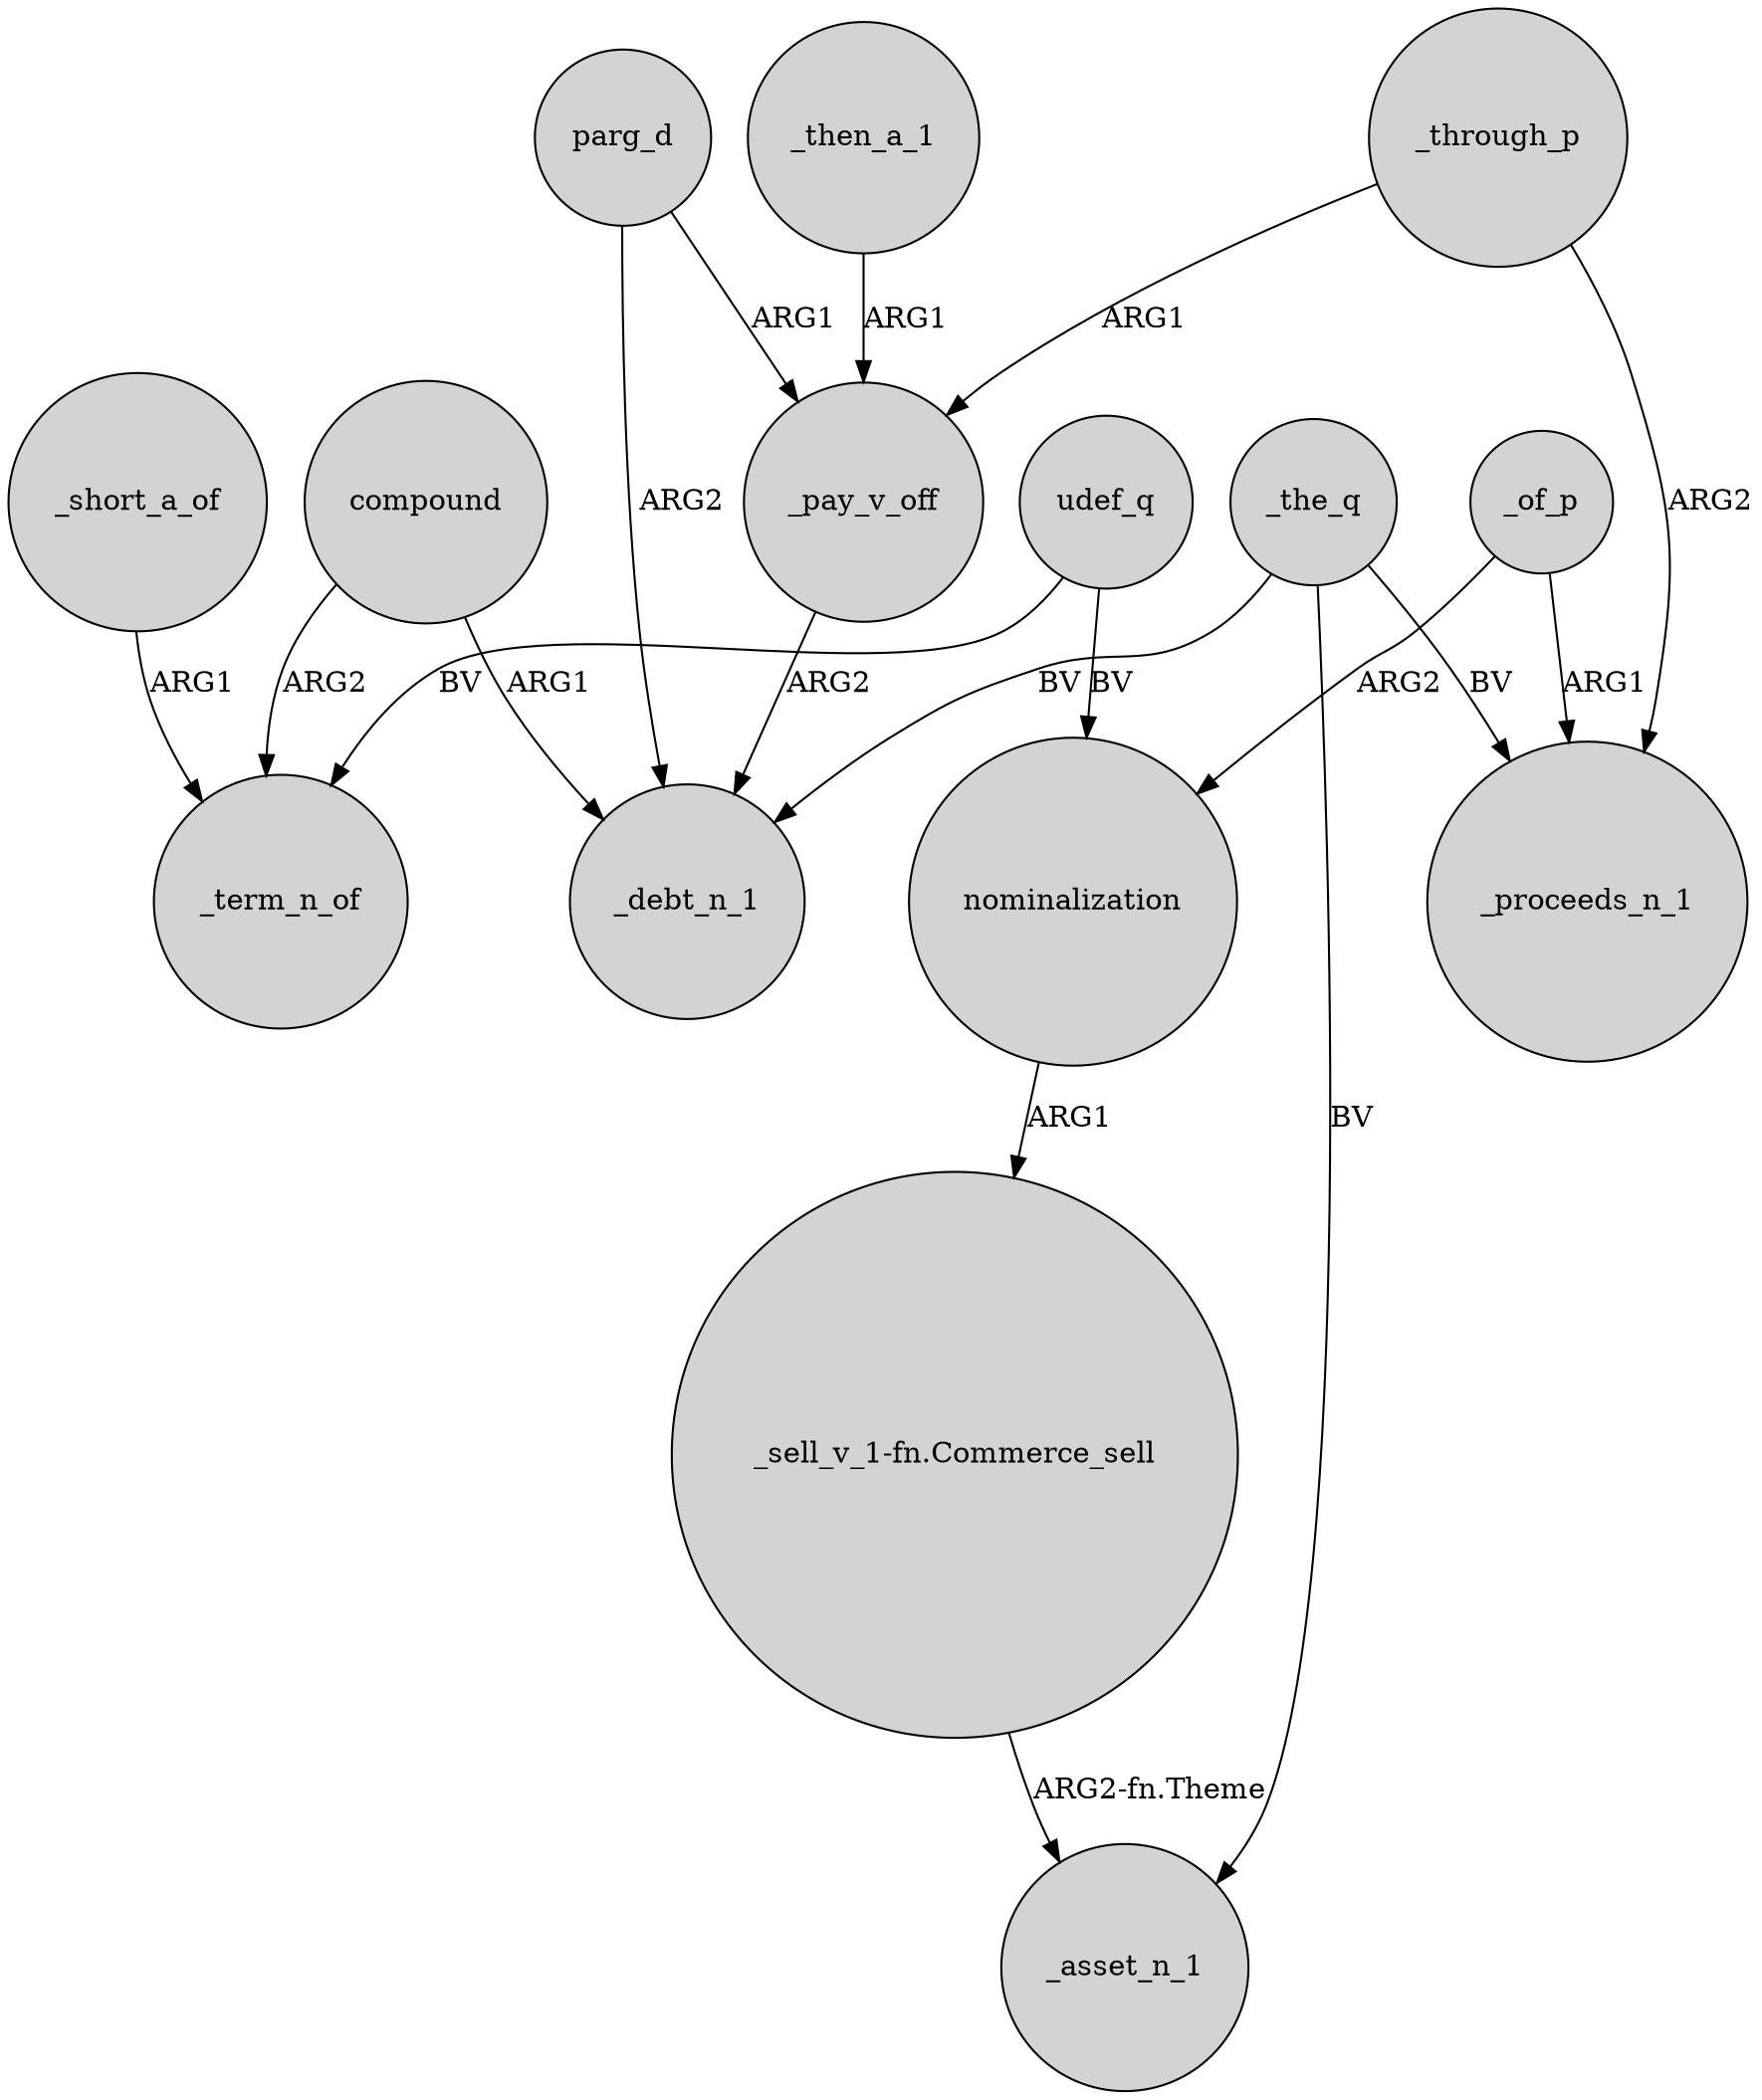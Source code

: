 digraph {
	node [shape=circle style=filled]
	_short_a_of -> _term_n_of [label=ARG1]
	_pay_v_off -> _debt_n_1 [label=ARG2]
	nominalization -> "_sell_v_1-fn.Commerce_sell" [label=ARG1]
	parg_d -> _pay_v_off [label=ARG1]
	parg_d -> _debt_n_1 [label=ARG2]
	compound -> _debt_n_1 [label=ARG1]
	_the_q -> _proceeds_n_1 [label=BV]
	_of_p -> nominalization [label=ARG2]
	_the_q -> _asset_n_1 [label=BV]
	compound -> _term_n_of [label=ARG2]
	udef_q -> _term_n_of [label=BV]
	_through_p -> _pay_v_off [label=ARG1]
	_through_p -> _proceeds_n_1 [label=ARG2]
	_the_q -> _debt_n_1 [label=BV]
	udef_q -> nominalization [label=BV]
	"_sell_v_1-fn.Commerce_sell" -> _asset_n_1 [label="ARG2-fn.Theme"]
	_then_a_1 -> _pay_v_off [label=ARG1]
	_of_p -> _proceeds_n_1 [label=ARG1]
}

